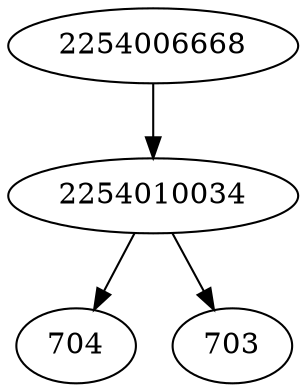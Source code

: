 strict digraph  {
704;
2254010034;
2254006668;
703;
2254010034 -> 703;
2254010034 -> 704;
2254006668 -> 2254010034;
}
